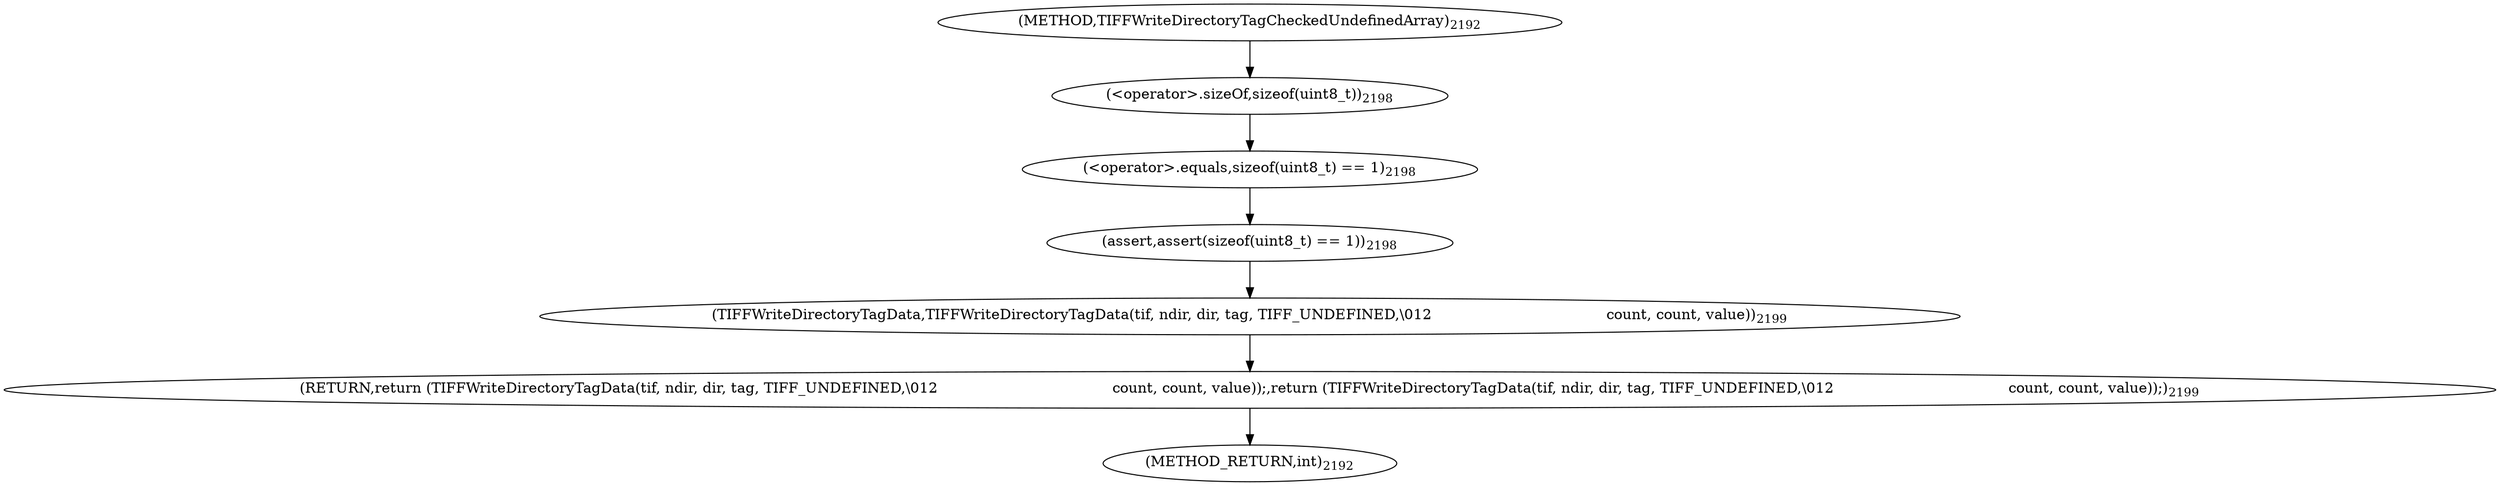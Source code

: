 digraph "TIFFWriteDirectoryTagCheckedUndefinedArray" {  
"69886" [label = <(assert,assert(sizeof(uint8_t) == 1))<SUB>2198</SUB>> ]
"69891" [label = <(RETURN,return (TIFFWriteDirectoryTagData(tif, ndir, dir, tag, TIFF_UNDEFINED,\012                                      count, count, value));,return (TIFFWriteDirectoryTagData(tif, ndir, dir, tag, TIFF_UNDEFINED,\012                                      count, count, value));)<SUB>2199</SUB>> ]
"69887" [label = <(&lt;operator&gt;.equals,sizeof(uint8_t) == 1)<SUB>2198</SUB>> ]
"69892" [label = <(TIFFWriteDirectoryTagData,TIFFWriteDirectoryTagData(tif, ndir, dir, tag, TIFF_UNDEFINED,\012                                      count, count, value))<SUB>2199</SUB>> ]
"69888" [label = <(&lt;operator&gt;.sizeOf,sizeof(uint8_t))<SUB>2198</SUB>> ]
"69878" [label = <(METHOD,TIFFWriteDirectoryTagCheckedUndefinedArray)<SUB>2192</SUB>> ]
"69901" [label = <(METHOD_RETURN,int)<SUB>2192</SUB>> ]
  "69886" -> "69892" 
  "69891" -> "69901" 
  "69887" -> "69886" 
  "69892" -> "69891" 
  "69888" -> "69887" 
  "69878" -> "69888" 
}
